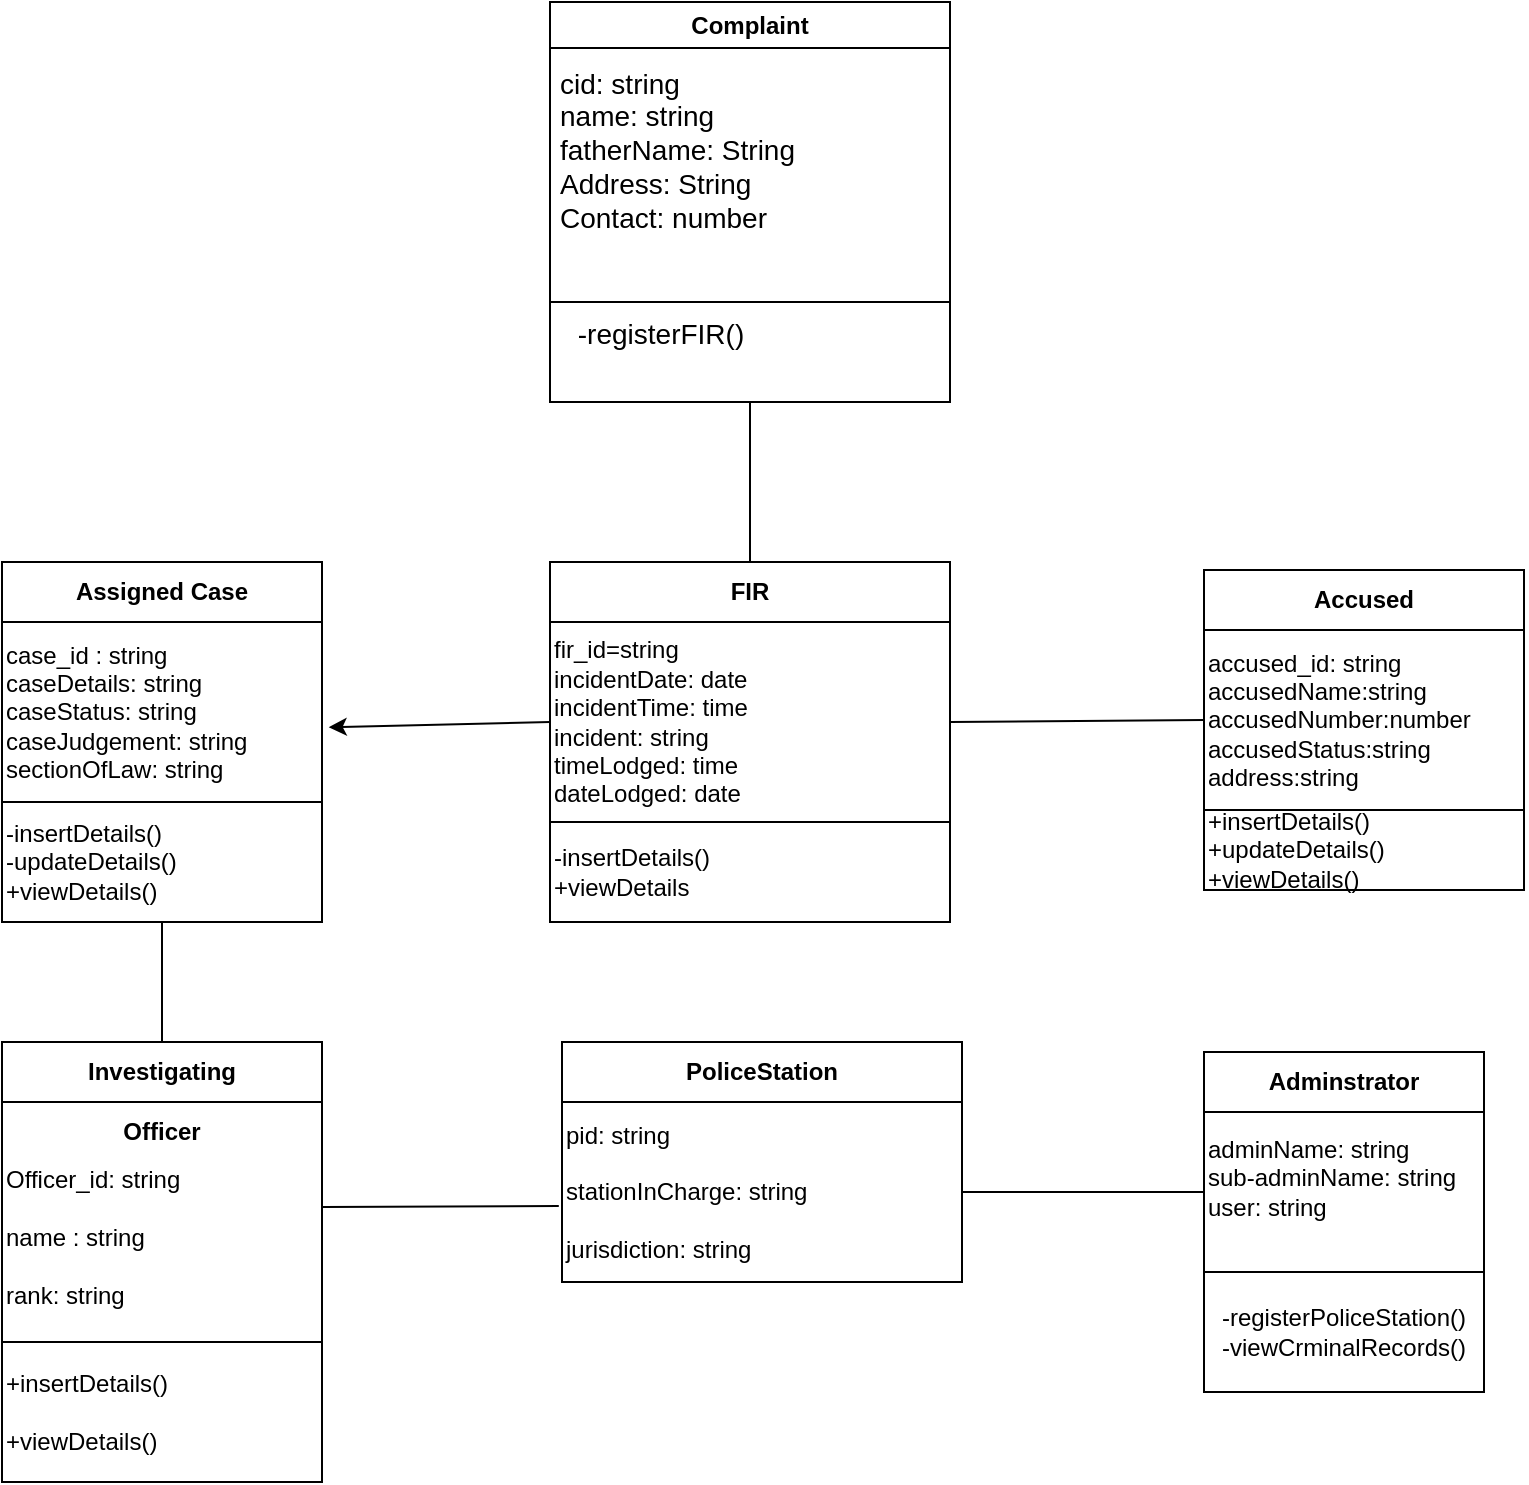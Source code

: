 <mxfile version="24.3.1" type="github">
  <diagram id="C5RBs43oDa-KdzZeNtuy" name="Page-1">
    <mxGraphModel dx="1114" dy="609" grid="1" gridSize="10" guides="1" tooltips="1" connect="1" arrows="1" fold="1" page="1" pageScale="1" pageWidth="827" pageHeight="1169" math="0" shadow="0">
      <root>
        <mxCell id="WIyWlLk6GJQsqaUBKTNV-0" />
        <mxCell id="WIyWlLk6GJQsqaUBKTNV-1" parent="WIyWlLk6GJQsqaUBKTNV-0" />
        <mxCell id="3BnE3WJO795XzovwtUXW-0" value="Complaint" style="swimlane;whiteSpace=wrap;html=1;labelBackgroundColor=default;" vertex="1" parent="WIyWlLk6GJQsqaUBKTNV-1">
          <mxGeometry x="314" y="40" width="200" height="200" as="geometry">
            <mxRectangle x="314" y="40" width="90" height="30" as="alternateBounds" />
          </mxGeometry>
        </mxCell>
        <mxCell id="3BnE3WJO795XzovwtUXW-3" value="cid: string&amp;nbsp;&lt;div style=&quot;font-size: 14px;&quot;&gt;name: string&amp;nbsp;&lt;/div&gt;&lt;div style=&quot;font-size: 14px;&quot;&gt;fatherName: String&amp;nbsp;&lt;br style=&quot;font-size: 14px;&quot;&gt;Address: String&lt;br style=&quot;font-size: 14px;&quot;&gt;Contact: number&lt;/div&gt;" style="text;html=1;align=left;verticalAlign=middle;resizable=0;points=[];autosize=1;strokeColor=none;fillColor=none;fontSize=14;" vertex="1" parent="3BnE3WJO795XzovwtUXW-0">
          <mxGeometry x="3" y="24" width="140" height="100" as="geometry" />
        </mxCell>
        <mxCell id="3BnE3WJO795XzovwtUXW-4" value="" style="endArrow=none;html=1;rounded=0;exitX=0;exitY=0.75;exitDx=0;exitDy=0;entryX=1;entryY=0.75;entryDx=0;entryDy=0;" edge="1" parent="WIyWlLk6GJQsqaUBKTNV-1" source="3BnE3WJO795XzovwtUXW-0" target="3BnE3WJO795XzovwtUXW-0">
          <mxGeometry width="50" height="50" relative="1" as="geometry">
            <mxPoint x="440" y="380" as="sourcePoint" />
            <mxPoint x="490" y="330" as="targetPoint" />
          </mxGeometry>
        </mxCell>
        <mxCell id="3BnE3WJO795XzovwtUXW-5" value="-registerFIR()" style="text;html=1;align=center;verticalAlign=middle;resizable=0;points=[];autosize=1;strokeColor=none;fillColor=none;fontSize=14;" vertex="1" parent="WIyWlLk6GJQsqaUBKTNV-1">
          <mxGeometry x="314" y="191" width="110" height="30" as="geometry" />
        </mxCell>
        <mxCell id="3BnE3WJO795XzovwtUXW-6" value="" style="endArrow=none;html=1;rounded=0;exitX=0.5;exitY=1;exitDx=0;exitDy=0;" edge="1" parent="WIyWlLk6GJQsqaUBKTNV-1" source="3BnE3WJO795XzovwtUXW-0" target="3BnE3WJO795XzovwtUXW-7">
          <mxGeometry width="50" height="50" relative="1" as="geometry">
            <mxPoint x="440" y="280" as="sourcePoint" />
            <mxPoint x="490" y="230" as="targetPoint" />
          </mxGeometry>
        </mxCell>
        <mxCell id="3BnE3WJO795XzovwtUXW-7" value="&lt;b&gt;FIR&lt;/b&gt;" style="swimlane;fontStyle=0;childLayout=stackLayout;horizontal=1;startSize=30;horizontalStack=0;resizeParent=1;resizeParentMax=0;resizeLast=0;collapsible=1;marginBottom=0;whiteSpace=wrap;html=1;" vertex="1" parent="WIyWlLk6GJQsqaUBKTNV-1">
          <mxGeometry x="314" y="320" width="200" height="180" as="geometry" />
        </mxCell>
        <mxCell id="3BnE3WJO795XzovwtUXW-11" value="fir_id=string&lt;div&gt;incidentDate: date&lt;br&gt;incidentTime: time&amp;nbsp;&lt;br&gt;incident: string&lt;br&gt;timeLodged: time&lt;/div&gt;&lt;div&gt;dateLodged: date&lt;/div&gt;" style="text;html=1;align=left;verticalAlign=middle;whiteSpace=wrap;rounded=0;" vertex="1" parent="3BnE3WJO795XzovwtUXW-7">
          <mxGeometry y="30" width="200" height="100" as="geometry" />
        </mxCell>
        <mxCell id="3BnE3WJO795XzovwtUXW-12" value="-insertDetails()&lt;div&gt;+viewDetails&lt;/div&gt;" style="text;html=1;align=left;verticalAlign=middle;whiteSpace=wrap;rounded=0;" vertex="1" parent="3BnE3WJO795XzovwtUXW-7">
          <mxGeometry y="130" width="200" height="50" as="geometry" />
        </mxCell>
        <mxCell id="3BnE3WJO795XzovwtUXW-19" value="" style="endArrow=none;html=1;rounded=0;exitX=0;exitY=0;exitDx=0;exitDy=0;entryX=1;entryY=0;entryDx=0;entryDy=0;" edge="1" parent="3BnE3WJO795XzovwtUXW-7" source="3BnE3WJO795XzovwtUXW-12" target="3BnE3WJO795XzovwtUXW-12">
          <mxGeometry width="50" height="50" relative="1" as="geometry">
            <mxPoint x="126" y="40" as="sourcePoint" />
            <mxPoint x="176" y="-10" as="targetPoint" />
          </mxGeometry>
        </mxCell>
        <mxCell id="3BnE3WJO795XzovwtUXW-13" value="&lt;b&gt;Assigned Case&lt;/b&gt;" style="swimlane;fontStyle=0;childLayout=stackLayout;horizontal=1;startSize=30;horizontalStack=0;resizeParent=1;resizeParentMax=0;resizeLast=0;collapsible=1;marginBottom=0;whiteSpace=wrap;html=1;align=center;" vertex="1" parent="WIyWlLk6GJQsqaUBKTNV-1">
          <mxGeometry x="40" y="320" width="160" height="180" as="geometry" />
        </mxCell>
        <mxCell id="3BnE3WJO795XzovwtUXW-17" value="case_id : string&lt;br&gt;caseDetails: string&lt;br&gt;caseStatus: string&lt;br&gt;caseJudgement: string&lt;br&gt;sectionOfLaw: string" style="text;html=1;align=left;verticalAlign=middle;whiteSpace=wrap;rounded=0;" vertex="1" parent="3BnE3WJO795XzovwtUXW-13">
          <mxGeometry y="30" width="160" height="90" as="geometry" />
        </mxCell>
        <mxCell id="3BnE3WJO795XzovwtUXW-18" value="-insertDetails()&lt;div&gt;-updateDetails()&lt;/div&gt;&lt;div&gt;+viewDetails()&lt;/div&gt;" style="text;html=1;align=left;verticalAlign=middle;whiteSpace=wrap;rounded=0;" vertex="1" parent="3BnE3WJO795XzovwtUXW-13">
          <mxGeometry y="120" width="160" height="60" as="geometry" />
        </mxCell>
        <mxCell id="3BnE3WJO795XzovwtUXW-20" value="" style="endArrow=none;html=1;rounded=0;exitX=0;exitY=0;exitDx=0;exitDy=0;entryX=1;entryY=0;entryDx=0;entryDy=0;" edge="1" parent="3BnE3WJO795XzovwtUXW-13" source="3BnE3WJO795XzovwtUXW-18" target="3BnE3WJO795XzovwtUXW-18">
          <mxGeometry width="50" height="50" relative="1" as="geometry">
            <mxPoint x="400" y="40" as="sourcePoint" />
            <mxPoint x="450" y="-10" as="targetPoint" />
          </mxGeometry>
        </mxCell>
        <mxCell id="3BnE3WJO795XzovwtUXW-21" value="" style="endArrow=classic;html=1;rounded=0;exitX=0;exitY=0.5;exitDx=0;exitDy=0;entryX=1.021;entryY=0.585;entryDx=0;entryDy=0;entryPerimeter=0;" edge="1" parent="WIyWlLk6GJQsqaUBKTNV-1" source="3BnE3WJO795XzovwtUXW-11" target="3BnE3WJO795XzovwtUXW-17">
          <mxGeometry width="50" height="50" relative="1" as="geometry">
            <mxPoint x="440" y="360" as="sourcePoint" />
            <mxPoint x="220" y="450" as="targetPoint" />
          </mxGeometry>
        </mxCell>
        <mxCell id="3BnE3WJO795XzovwtUXW-25" value="&lt;span style=&quot;font-weight: 700;&quot;&gt;Accused&lt;/span&gt;" style="swimlane;fontStyle=0;childLayout=stackLayout;horizontal=1;startSize=30;horizontalStack=0;resizeParent=1;resizeParentMax=0;resizeLast=0;collapsible=1;marginBottom=0;whiteSpace=wrap;html=1;" vertex="1" parent="WIyWlLk6GJQsqaUBKTNV-1">
          <mxGeometry x="641" y="324" width="160" height="160" as="geometry" />
        </mxCell>
        <mxCell id="3BnE3WJO795XzovwtUXW-29" value="accused_id: string&lt;br&gt;accusedName:string&lt;br&gt;accusedNumber:number&lt;br&gt;accusedStatus:string&lt;br&gt;address:string" style="text;html=1;align=left;verticalAlign=middle;whiteSpace=wrap;rounded=0;" vertex="1" parent="3BnE3WJO795XzovwtUXW-25">
          <mxGeometry y="30" width="160" height="90" as="geometry" />
        </mxCell>
        <mxCell id="3BnE3WJO795XzovwtUXW-30" value="+insertDetails()&lt;div&gt;+updateDetails()&lt;/div&gt;&lt;div&gt;+viewDetails()&lt;/div&gt;" style="text;html=1;align=left;verticalAlign=middle;whiteSpace=wrap;rounded=0;" vertex="1" parent="3BnE3WJO795XzovwtUXW-25">
          <mxGeometry y="120" width="160" height="40" as="geometry" />
        </mxCell>
        <mxCell id="3BnE3WJO795XzovwtUXW-31" value="" style="endArrow=none;html=1;rounded=0;exitX=0;exitY=0;exitDx=0;exitDy=0;entryX=1;entryY=0;entryDx=0;entryDy=0;" edge="1" parent="3BnE3WJO795XzovwtUXW-25" source="3BnE3WJO795XzovwtUXW-30" target="3BnE3WJO795XzovwtUXW-30">
          <mxGeometry width="50" height="50" relative="1" as="geometry">
            <mxPoint x="-200" y="40" as="sourcePoint" />
            <mxPoint x="-150" y="-10" as="targetPoint" />
          </mxGeometry>
        </mxCell>
        <mxCell id="3BnE3WJO795XzovwtUXW-32" value="" style="endArrow=none;html=1;rounded=0;exitX=1;exitY=0.5;exitDx=0;exitDy=0;entryX=0;entryY=0.5;entryDx=0;entryDy=0;" edge="1" parent="WIyWlLk6GJQsqaUBKTNV-1" source="3BnE3WJO795XzovwtUXW-11" target="3BnE3WJO795XzovwtUXW-29">
          <mxGeometry width="50" height="50" relative="1" as="geometry">
            <mxPoint x="440" y="360" as="sourcePoint" />
            <mxPoint x="490" y="310" as="targetPoint" />
          </mxGeometry>
        </mxCell>
        <mxCell id="3BnE3WJO795XzovwtUXW-33" value="&lt;b&gt;Investigating&lt;/b&gt;" style="swimlane;fontStyle=0;childLayout=stackLayout;horizontal=1;startSize=30;horizontalStack=0;resizeParent=1;resizeParentMax=0;resizeLast=0;collapsible=1;marginBottom=0;whiteSpace=wrap;html=1;" vertex="1" parent="WIyWlLk6GJQsqaUBKTNV-1">
          <mxGeometry x="40" y="560" width="160" height="220" as="geometry" />
        </mxCell>
        <mxCell id="3BnE3WJO795XzovwtUXW-39" value="&lt;b&gt;Officer&lt;/b&gt;" style="text;html=1;align=center;verticalAlign=middle;whiteSpace=wrap;rounded=0;" vertex="1" parent="3BnE3WJO795XzovwtUXW-33">
          <mxGeometry y="30" width="160" height="30" as="geometry" />
        </mxCell>
        <mxCell id="3BnE3WJO795XzovwtUXW-37" value="Officer_id: string&amp;nbsp;&lt;div&gt;&lt;br&gt;&lt;/div&gt;&lt;div&gt;name : string&lt;br&gt;&lt;br&gt;rank: string&lt;/div&gt;&lt;div&gt;&lt;br&gt;&lt;/div&gt;" style="text;html=1;align=left;verticalAlign=middle;whiteSpace=wrap;rounded=0;" vertex="1" parent="3BnE3WJO795XzovwtUXW-33">
          <mxGeometry y="60" width="160" height="90" as="geometry" />
        </mxCell>
        <mxCell id="3BnE3WJO795XzovwtUXW-38" value="+insertDetails()&lt;br&gt;&lt;br&gt;+viewDetails()" style="text;html=1;align=left;verticalAlign=middle;whiteSpace=wrap;rounded=0;" vertex="1" parent="3BnE3WJO795XzovwtUXW-33">
          <mxGeometry y="150" width="160" height="70" as="geometry" />
        </mxCell>
        <mxCell id="3BnE3WJO795XzovwtUXW-40" value="" style="endArrow=none;html=1;rounded=0;exitX=0;exitY=0;exitDx=0;exitDy=0;entryX=1;entryY=1;entryDx=0;entryDy=0;" edge="1" parent="3BnE3WJO795XzovwtUXW-33" source="3BnE3WJO795XzovwtUXW-38" target="3BnE3WJO795XzovwtUXW-37">
          <mxGeometry width="50" height="50" relative="1" as="geometry">
            <mxPoint x="410" y="-20" as="sourcePoint" />
            <mxPoint x="460" y="-70" as="targetPoint" />
          </mxGeometry>
        </mxCell>
        <mxCell id="3BnE3WJO795XzovwtUXW-41" value="" style="endArrow=none;html=1;rounded=0;exitX=0.5;exitY=0;exitDx=0;exitDy=0;entryX=0.5;entryY=1;entryDx=0;entryDy=0;" edge="1" parent="WIyWlLk6GJQsqaUBKTNV-1" source="3BnE3WJO795XzovwtUXW-33" target="3BnE3WJO795XzovwtUXW-18">
          <mxGeometry width="50" height="50" relative="1" as="geometry">
            <mxPoint x="450" y="540" as="sourcePoint" />
            <mxPoint x="500" y="490" as="targetPoint" />
          </mxGeometry>
        </mxCell>
        <mxCell id="3BnE3WJO795XzovwtUXW-43" value="&lt;b&gt;PoliceStation&lt;/b&gt;" style="swimlane;fontStyle=0;childLayout=stackLayout;horizontal=1;startSize=30;horizontalStack=0;resizeParent=1;resizeParentMax=0;resizeLast=0;collapsible=1;marginBottom=0;whiteSpace=wrap;html=1;" vertex="1" parent="WIyWlLk6GJQsqaUBKTNV-1">
          <mxGeometry x="320" y="560" width="200" height="120" as="geometry" />
        </mxCell>
        <mxCell id="3BnE3WJO795XzovwtUXW-47" value="pid: string&lt;div&gt;&lt;br&gt;stationInCharge: string&lt;/div&gt;&lt;div&gt;&lt;br&gt;&lt;div&gt;jurisdiction: string&amp;nbsp;&lt;/div&gt;&lt;/div&gt;" style="text;html=1;align=left;verticalAlign=middle;whiteSpace=wrap;rounded=0;" vertex="1" parent="3BnE3WJO795XzovwtUXW-43">
          <mxGeometry y="30" width="200" height="90" as="geometry" />
        </mxCell>
        <mxCell id="3BnE3WJO795XzovwtUXW-48" value="" style="endArrow=none;html=1;rounded=0;exitX=1;exitY=0.25;exitDx=0;exitDy=0;entryX=-0.008;entryY=0.578;entryDx=0;entryDy=0;entryPerimeter=0;" edge="1" parent="WIyWlLk6GJQsqaUBKTNV-1" source="3BnE3WJO795XzovwtUXW-37" target="3BnE3WJO795XzovwtUXW-47">
          <mxGeometry width="50" height="50" relative="1" as="geometry">
            <mxPoint x="460" y="620" as="sourcePoint" />
            <mxPoint x="510" y="570" as="targetPoint" />
          </mxGeometry>
        </mxCell>
        <mxCell id="3BnE3WJO795XzovwtUXW-49" value="&lt;b&gt;Adminstrator&lt;/b&gt;" style="swimlane;fontStyle=0;childLayout=stackLayout;horizontal=1;startSize=30;horizontalStack=0;resizeParent=1;resizeParentMax=0;resizeLast=0;collapsible=1;marginBottom=0;whiteSpace=wrap;html=1;" vertex="1" parent="WIyWlLk6GJQsqaUBKTNV-1">
          <mxGeometry x="641" y="565" width="140" height="170" as="geometry" />
        </mxCell>
        <mxCell id="3BnE3WJO795XzovwtUXW-53" value="adminName: string&lt;br&gt;sub-adminName: string&lt;div&gt;user: string&lt;br&gt;&lt;div&gt;&lt;br&gt;&lt;/div&gt;&lt;/div&gt;" style="text;html=1;align=left;verticalAlign=middle;whiteSpace=wrap;rounded=0;" vertex="1" parent="3BnE3WJO795XzovwtUXW-49">
          <mxGeometry y="30" width="140" height="80" as="geometry" />
        </mxCell>
        <mxCell id="3BnE3WJO795XzovwtUXW-54" value="-registerPoliceStation()&lt;br&gt;-viewCrminalRecords()" style="text;html=1;align=center;verticalAlign=middle;whiteSpace=wrap;rounded=0;" vertex="1" parent="3BnE3WJO795XzovwtUXW-49">
          <mxGeometry y="110" width="140" height="60" as="geometry" />
        </mxCell>
        <mxCell id="3BnE3WJO795XzovwtUXW-55" value="" style="endArrow=none;html=1;rounded=0;exitX=0;exitY=0;exitDx=0;exitDy=0;entryX=1;entryY=1;entryDx=0;entryDy=0;" edge="1" parent="3BnE3WJO795XzovwtUXW-49" source="3BnE3WJO795XzovwtUXW-54" target="3BnE3WJO795XzovwtUXW-53">
          <mxGeometry width="50" height="50" relative="1" as="geometry">
            <mxPoint x="-181" y="60" as="sourcePoint" />
            <mxPoint x="-131" y="10" as="targetPoint" />
          </mxGeometry>
        </mxCell>
        <mxCell id="3BnE3WJO795XzovwtUXW-56" value="" style="endArrow=none;html=1;rounded=0;exitX=1;exitY=0.5;exitDx=0;exitDy=0;entryX=0;entryY=0.5;entryDx=0;entryDy=0;" edge="1" parent="WIyWlLk6GJQsqaUBKTNV-1" source="3BnE3WJO795XzovwtUXW-47" target="3BnE3WJO795XzovwtUXW-53">
          <mxGeometry width="50" height="50" relative="1" as="geometry">
            <mxPoint x="460" y="620" as="sourcePoint" />
            <mxPoint x="510" y="570" as="targetPoint" />
          </mxGeometry>
        </mxCell>
      </root>
    </mxGraphModel>
  </diagram>
</mxfile>
